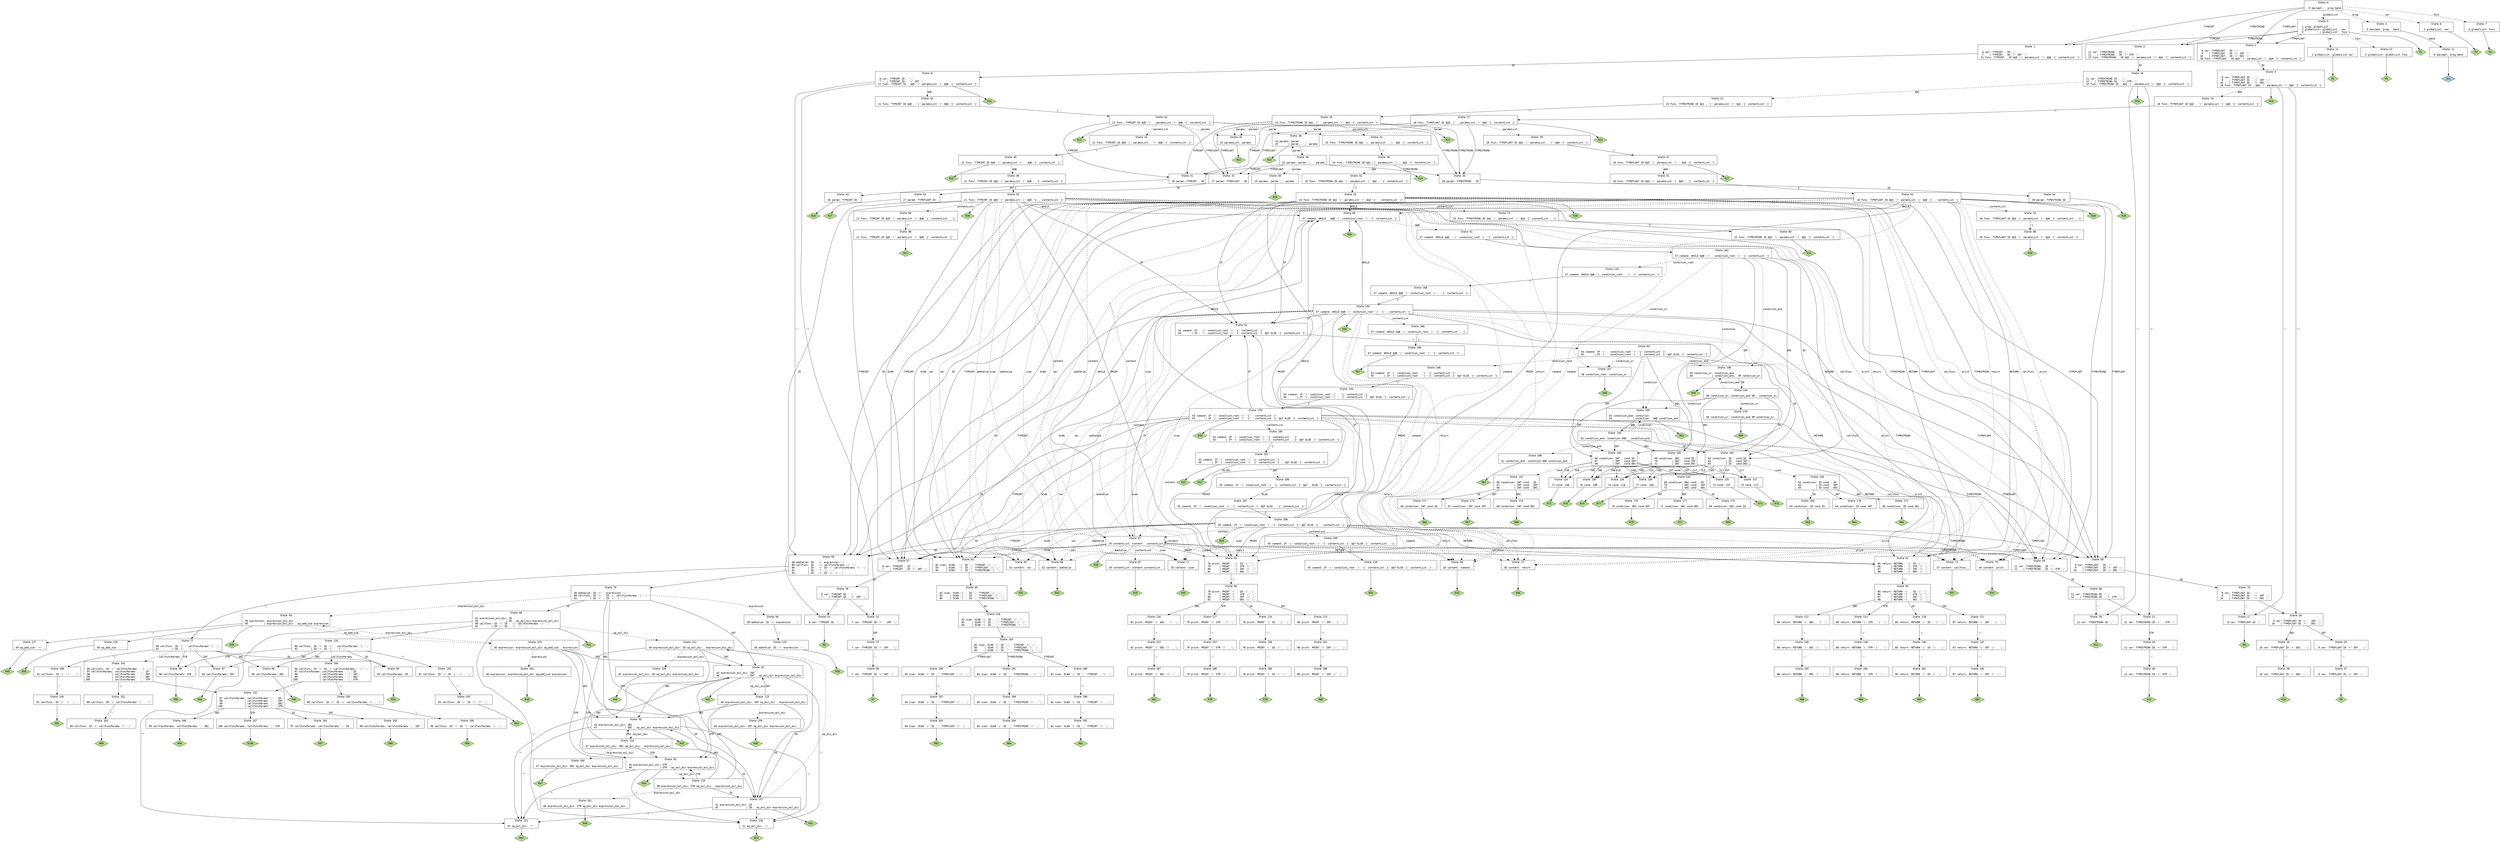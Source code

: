 // Generated by GNU Bison 3.5.1.
// Report bugs to <bug-bison@gnu.org>.
// Home page: <https://www.gnu.org/software/bison/>.

digraph "lang.y"
{
  node [fontname = courier, shape = box, colorscheme = paired6]
  edge [fontname = courier]

  0 [label="State 0\n\l  0 $accept: . prog $end\l"]
  0 -> 1 [style=solid label="TYPEINT"]
  0 -> 2 [style=solid label="TYPEFLOAT"]
  0 -> 3 [style=solid label="TYPESTRING"]
  0 -> 4 [style=dashed label="prog"]
  0 -> 5 [style=dashed label="globalList"]
  0 -> 6 [style=dashed label="var"]
  0 -> 7 [style=dashed label="func"]
  1 [label="State 1\n\l  6 var: TYPEINT . ID ';'\l  7    | TYPEINT . ID '=' INT ';'\l 21 func: TYPEINT . ID $@5 '(' paramsList ')' $@6 '{' contentList '}'\l"]
  1 -> 8 [style=solid label="ID"]
  2 [label="State 2\n\l  8 var: TYPEFLOAT . ID ';'\l  9    | TYPEFLOAT . ID '=' INT ';'\l 10    | TYPEFLOAT . ID '=' DEC ';'\l 18 func: TYPEFLOAT . ID $@3 '(' paramsList ')' $@4 '{' contentList '}'\l"]
  2 -> 9 [style=solid label="ID"]
  3 [label="State 3\n\l 11 var: TYPESTRING . ID ';'\l 12    | TYPESTRING . ID '=' STR ';'\l 15 func: TYPESTRING . ID $@1 '(' paramsList ')' $@2 '{' contentList '}'\l"]
  3 -> 10 [style=solid label="ID"]
  4 [label="State 4\n\l  0 $accept: prog . $end\l"]
  4 -> 11 [style=solid label="$end"]
  5 [label="State 5\n\l  1 prog: globalList .\l  2 globalList: globalList . var\l  5           | globalList . func\l"]
  5 -> 1 [style=solid label="TYPEINT"]
  5 -> 2 [style=solid label="TYPEFLOAT"]
  5 -> 3 [style=solid label="TYPESTRING"]
  5 -> 12 [style=dashed label="var"]
  5 -> 13 [style=dashed label="func"]
  5 -> "5R1" [style=solid]
 "5R1" [label="R1", fillcolor=3, shape=diamond, style=filled]
  6 [label="State 6\n\l  3 globalList: var .\l"]
  6 -> "6R3" [style=solid]
 "6R3" [label="R3", fillcolor=3, shape=diamond, style=filled]
  7 [label="State 7\n\l  4 globalList: func .\l"]
  7 -> "7R4" [style=solid]
 "7R4" [label="R4", fillcolor=3, shape=diamond, style=filled]
  8 [label="State 8\n\l  6 var: TYPEINT ID . ';'\l  7    | TYPEINT ID . '=' INT ';'\l 21 func: TYPEINT ID . $@5 '(' paramsList ')' $@6 '{' contentList '}'\l"]
  8 -> 14 [style=solid label="';'"]
  8 -> 15 [style=solid label="'='"]
  8 -> 16 [style=dashed label="$@5"]
  8 -> "8R19" [style=solid]
 "8R19" [label="R19", fillcolor=3, shape=diamond, style=filled]
  9 [label="State 9\n\l  8 var: TYPEFLOAT ID . ';'\l  9    | TYPEFLOAT ID . '=' INT ';'\l 10    | TYPEFLOAT ID . '=' DEC ';'\l 18 func: TYPEFLOAT ID . $@3 '(' paramsList ')' $@4 '{' contentList '}'\l"]
  9 -> 17 [style=solid label="';'"]
  9 -> 18 [style=solid label="'='"]
  9 -> 19 [style=dashed label="$@3"]
  9 -> "9R16" [style=solid]
 "9R16" [label="R16", fillcolor=3, shape=diamond, style=filled]
  10 [label="State 10\n\l 11 var: TYPESTRING ID . ';'\l 12    | TYPESTRING ID . '=' STR ';'\l 15 func: TYPESTRING ID . $@1 '(' paramsList ')' $@2 '{' contentList '}'\l"]
  10 -> 20 [style=solid label="';'"]
  10 -> 21 [style=solid label="'='"]
  10 -> 22 [style=dashed label="$@1"]
  10 -> "10R13" [style=solid]
 "10R13" [label="R13", fillcolor=3, shape=diamond, style=filled]
  11 [label="State 11\n\l  0 $accept: prog $end .\l"]
  11 -> "11R0" [style=solid]
 "11R0" [label="Acc", fillcolor=1, shape=diamond, style=filled]
  12 [label="State 12\n\l  2 globalList: globalList var .\l"]
  12 -> "12R2" [style=solid]
 "12R2" [label="R2", fillcolor=3, shape=diamond, style=filled]
  13 [label="State 13\n\l  5 globalList: globalList func .\l"]
  13 -> "13R5" [style=solid]
 "13R5" [label="R5", fillcolor=3, shape=diamond, style=filled]
  14 [label="State 14\n\l  6 var: TYPEINT ID ';' .\l"]
  14 -> "14R6" [style=solid]
 "14R6" [label="R6", fillcolor=3, shape=diamond, style=filled]
  15 [label="State 15\n\l  7 var: TYPEINT ID '=' . INT ';'\l"]
  15 -> 23 [style=solid label="INT"]
  16 [label="State 16\n\l 21 func: TYPEINT ID $@5 . '(' paramsList ')' $@6 '{' contentList '}'\l"]
  16 -> 24 [style=solid label="'('"]
  17 [label="State 17\n\l  8 var: TYPEFLOAT ID ';' .\l"]
  17 -> "17R8" [style=solid]
 "17R8" [label="R8", fillcolor=3, shape=diamond, style=filled]
  18 [label="State 18\n\l  9 var: TYPEFLOAT ID '=' . INT ';'\l 10    | TYPEFLOAT ID '=' . DEC ';'\l"]
  18 -> 25 [style=solid label="INT"]
  18 -> 26 [style=solid label="DEC"]
  19 [label="State 19\n\l 18 func: TYPEFLOAT ID $@3 . '(' paramsList ')' $@4 '{' contentList '}'\l"]
  19 -> 27 [style=solid label="'('"]
  20 [label="State 20\n\l 11 var: TYPESTRING ID ';' .\l"]
  20 -> "20R11" [style=solid]
 "20R11" [label="R11", fillcolor=3, shape=diamond, style=filled]
  21 [label="State 21\n\l 12 var: TYPESTRING ID '=' . STR ';'\l"]
  21 -> 28 [style=solid label="STR"]
  22 [label="State 22\n\l 15 func: TYPESTRING ID $@1 . '(' paramsList ')' $@2 '{' contentList '}'\l"]
  22 -> 29 [style=solid label="'('"]
  23 [label="State 23\n\l  7 var: TYPEINT ID '=' INT . ';'\l"]
  23 -> 30 [style=solid label="';'"]
  24 [label="State 24\n\l 21 func: TYPEINT ID $@5 '(' . paramsList ')' $@6 '{' contentList '}'\l"]
  24 -> 31 [style=solid label="TYPEINT"]
  24 -> 32 [style=solid label="TYPEFLOAT"]
  24 -> 33 [style=solid label="TYPESTRING"]
  24 -> 34 [style=dashed label="paramsList"]
  24 -> 35 [style=dashed label="params"]
  24 -> 36 [style=dashed label="param"]
  24 -> "24R23" [style=solid]
 "24R23" [label="R23", fillcolor=3, shape=diamond, style=filled]
  25 [label="State 25\n\l  9 var: TYPEFLOAT ID '=' INT . ';'\l"]
  25 -> 37 [style=solid label="';'"]
  26 [label="State 26\n\l 10 var: TYPEFLOAT ID '=' DEC . ';'\l"]
  26 -> 38 [style=solid label="';'"]
  27 [label="State 27\n\l 18 func: TYPEFLOAT ID $@3 '(' . paramsList ')' $@4 '{' contentList '}'\l"]
  27 -> 31 [style=solid label="TYPEINT"]
  27 -> 32 [style=solid label="TYPEFLOAT"]
  27 -> 33 [style=solid label="TYPESTRING"]
  27 -> 39 [style=dashed label="paramsList"]
  27 -> 35 [style=dashed label="params"]
  27 -> 36 [style=dashed label="param"]
  27 -> "27R23" [style=solid]
 "27R23" [label="R23", fillcolor=3, shape=diamond, style=filled]
  28 [label="State 28\n\l 12 var: TYPESTRING ID '=' STR . ';'\l"]
  28 -> 40 [style=solid label="';'"]
  29 [label="State 29\n\l 15 func: TYPESTRING ID $@1 '(' . paramsList ')' $@2 '{' contentList '}'\l"]
  29 -> 31 [style=solid label="TYPEINT"]
  29 -> 32 [style=solid label="TYPEFLOAT"]
  29 -> 33 [style=solid label="TYPESTRING"]
  29 -> 41 [style=dashed label="paramsList"]
  29 -> 35 [style=dashed label="params"]
  29 -> 36 [style=dashed label="param"]
  29 -> "29R23" [style=solid]
 "29R23" [label="R23", fillcolor=3, shape=diamond, style=filled]
  30 [label="State 30\n\l  7 var: TYPEINT ID '=' INT ';' .\l"]
  30 -> "30R7" [style=solid]
 "30R7" [label="R7", fillcolor=3, shape=diamond, style=filled]
  31 [label="State 31\n\l 26 param: TYPEINT . ID\l"]
  31 -> 42 [style=solid label="ID"]
  32 [label="State 32\n\l 27 param: TYPEFLOAT . ID\l"]
  32 -> 43 [style=solid label="ID"]
  33 [label="State 33\n\l 28 param: TYPESTRING . ID\l"]
  33 -> 44 [style=solid label="ID"]
  34 [label="State 34\n\l 21 func: TYPEINT ID $@5 '(' paramsList . ')' $@6 '{' contentList '}'\l"]
  34 -> 45 [style=solid label="')'"]
  35 [label="State 35\n\l 22 paramsList: params .\l"]
  35 -> "35R22" [style=solid]
 "35R22" [label="R22", fillcolor=3, shape=diamond, style=filled]
  36 [label="State 36\n\l 24 params: param .\l 25       | param . ',' params\l"]
  36 -> 46 [style=solid label="','"]
  36 -> "36R24" [style=solid]
 "36R24" [label="R24", fillcolor=3, shape=diamond, style=filled]
  37 [label="State 37\n\l  9 var: TYPEFLOAT ID '=' INT ';' .\l"]
  37 -> "37R9" [style=solid]
 "37R9" [label="R9", fillcolor=3, shape=diamond, style=filled]
  38 [label="State 38\n\l 10 var: TYPEFLOAT ID '=' DEC ';' .\l"]
  38 -> "38R10" [style=solid]
 "38R10" [label="R10", fillcolor=3, shape=diamond, style=filled]
  39 [label="State 39\n\l 18 func: TYPEFLOAT ID $@3 '(' paramsList . ')' $@4 '{' contentList '}'\l"]
  39 -> 47 [style=solid label="')'"]
  40 [label="State 40\n\l 12 var: TYPESTRING ID '=' STR ';' .\l"]
  40 -> "40R12" [style=solid]
 "40R12" [label="R12", fillcolor=3, shape=diamond, style=filled]
  41 [label="State 41\n\l 15 func: TYPESTRING ID $@1 '(' paramsList . ')' $@2 '{' contentList '}'\l"]
  41 -> 48 [style=solid label="')'"]
  42 [label="State 42\n\l 26 param: TYPEINT ID .\l"]
  42 -> "42R26" [style=solid]
 "42R26" [label="R26", fillcolor=3, shape=diamond, style=filled]
  43 [label="State 43\n\l 27 param: TYPEFLOAT ID .\l"]
  43 -> "43R27" [style=solid]
 "43R27" [label="R27", fillcolor=3, shape=diamond, style=filled]
  44 [label="State 44\n\l 28 param: TYPESTRING ID .\l"]
  44 -> "44R28" [style=solid]
 "44R28" [label="R28", fillcolor=3, shape=diamond, style=filled]
  45 [label="State 45\n\l 21 func: TYPEINT ID $@5 '(' paramsList ')' . $@6 '{' contentList '}'\l"]
  45 -> 49 [style=dashed label="$@6"]
  45 -> "45R20" [style=solid]
 "45R20" [label="R20", fillcolor=3, shape=diamond, style=filled]
  46 [label="State 46\n\l 25 params: param ',' . params\l"]
  46 -> 31 [style=solid label="TYPEINT"]
  46 -> 32 [style=solid label="TYPEFLOAT"]
  46 -> 33 [style=solid label="TYPESTRING"]
  46 -> 50 [style=dashed label="params"]
  46 -> 36 [style=dashed label="param"]
  47 [label="State 47\n\l 18 func: TYPEFLOAT ID $@3 '(' paramsList ')' . $@4 '{' contentList '}'\l"]
  47 -> 51 [style=dashed label="$@4"]
  47 -> "47R17" [style=solid]
 "47R17" [label="R17", fillcolor=3, shape=diamond, style=filled]
  48 [label="State 48\n\l 15 func: TYPESTRING ID $@1 '(' paramsList ')' . $@2 '{' contentList '}'\l"]
  48 -> 52 [style=dashed label="$@2"]
  48 -> "48R14" [style=solid]
 "48R14" [label="R14", fillcolor=3, shape=diamond, style=filled]
  49 [label="State 49\n\l 21 func: TYPEINT ID $@5 '(' paramsList ')' $@6 . '{' contentList '}'\l"]
  49 -> 53 [style=solid label="'{'"]
  50 [label="State 50\n\l 25 params: param ',' params .\l"]
  50 -> "50R25" [style=solid]
 "50R25" [label="R25", fillcolor=3, shape=diamond, style=filled]
  51 [label="State 51\n\l 18 func: TYPEFLOAT ID $@3 '(' paramsList ')' $@4 . '{' contentList '}'\l"]
  51 -> 54 [style=solid label="'{'"]
  52 [label="State 52\n\l 15 func: TYPESTRING ID $@1 '(' paramsList ')' $@2 . '{' contentList '}'\l"]
  52 -> 55 [style=solid label="'{'"]
  53 [label="State 53\n\l 21 func: TYPEINT ID $@5 '(' paramsList ')' $@6 '{' . contentList '}'\l"]
  53 -> 56 [style=solid label="ID"]
  53 -> 57 [style=solid label="TYPEINT"]
  53 -> 58 [style=solid label="TYPEFLOAT"]
  53 -> 59 [style=solid label="TYPESTRING"]
  53 -> 60 [style=solid label="WHILE"]
  53 -> 61 [style=solid label="IF"]
  53 -> 62 [style=solid label="RETURN"]
  53 -> 63 [style=solid label="PRINT"]
  53 -> 64 [style=solid label="SCAN"]
  53 -> 65 [style=dashed label="var"]
  53 -> 66 [style=dashed label="contentList"]
  53 -> 67 [style=dashed label="content"]
  53 -> 68 [style=dashed label="addValue"]
  53 -> 69 [style=dashed label="comand"]
  53 -> 70 [style=dashed label="print"]
  53 -> 71 [style=dashed label="scan"]
  53 -> 72 [style=dashed label="return"]
  53 -> 73 [style=dashed label="callFunc"]
  53 -> "53R30" [style=solid]
 "53R30" [label="R30", fillcolor=3, shape=diamond, style=filled]
  54 [label="State 54\n\l 18 func: TYPEFLOAT ID $@3 '(' paramsList ')' $@4 '{' . contentList '}'\l"]
  54 -> 56 [style=solid label="ID"]
  54 -> 57 [style=solid label="TYPEINT"]
  54 -> 58 [style=solid label="TYPEFLOAT"]
  54 -> 59 [style=solid label="TYPESTRING"]
  54 -> 60 [style=solid label="WHILE"]
  54 -> 61 [style=solid label="IF"]
  54 -> 62 [style=solid label="RETURN"]
  54 -> 63 [style=solid label="PRINT"]
  54 -> 64 [style=solid label="SCAN"]
  54 -> 65 [style=dashed label="var"]
  54 -> 74 [style=dashed label="contentList"]
  54 -> 67 [style=dashed label="content"]
  54 -> 68 [style=dashed label="addValue"]
  54 -> 69 [style=dashed label="comand"]
  54 -> 70 [style=dashed label="print"]
  54 -> 71 [style=dashed label="scan"]
  54 -> 72 [style=dashed label="return"]
  54 -> 73 [style=dashed label="callFunc"]
  54 -> "54R30" [style=solid]
 "54R30" [label="R30", fillcolor=3, shape=diamond, style=filled]
  55 [label="State 55\n\l 15 func: TYPESTRING ID $@1 '(' paramsList ')' $@2 '{' . contentList '}'\l"]
  55 -> 56 [style=solid label="ID"]
  55 -> 57 [style=solid label="TYPEINT"]
  55 -> 58 [style=solid label="TYPEFLOAT"]
  55 -> 59 [style=solid label="TYPESTRING"]
  55 -> 60 [style=solid label="WHILE"]
  55 -> 61 [style=solid label="IF"]
  55 -> 62 [style=solid label="RETURN"]
  55 -> 63 [style=solid label="PRINT"]
  55 -> 64 [style=solid label="SCAN"]
  55 -> 65 [style=dashed label="var"]
  55 -> 75 [style=dashed label="contentList"]
  55 -> 67 [style=dashed label="content"]
  55 -> 68 [style=dashed label="addValue"]
  55 -> 69 [style=dashed label="comand"]
  55 -> 70 [style=dashed label="print"]
  55 -> 71 [style=dashed label="scan"]
  55 -> 72 [style=dashed label="return"]
  55 -> 73 [style=dashed label="callFunc"]
  55 -> "55R30" [style=solid]
 "55R30" [label="R30", fillcolor=3, shape=diamond, style=filled]
  56 [label="State 56\n\l 38 addValue: ID . '=' expression ';'\l 89 callFunc: ID . '(' callFuncParams ')' ';'\l 90         | ID . '=' ID '(' callFuncParams ')' ';'\l 91         | ID . '(' ')' ';'\l 92         | ID . '=' ID '(' ')' ';'\l"]
  56 -> 76 [style=solid label="'='"]
  56 -> 77 [style=solid label="'('"]
  57 [label="State 57\n\l  6 var: TYPEINT . ID ';'\l  7    | TYPEINT . ID '=' INT ';'\l"]
  57 -> 78 [style=solid label="ID"]
  58 [label="State 58\n\l  8 var: TYPEFLOAT . ID ';'\l  9    | TYPEFLOAT . ID '=' INT ';'\l 10    | TYPEFLOAT . ID '=' DEC ';'\l"]
  58 -> 79 [style=solid label="ID"]
  59 [label="State 59\n\l 11 var: TYPESTRING . ID ';'\l 12    | TYPESTRING . ID '=' STR ';'\l"]
  59 -> 80 [style=solid label="ID"]
  60 [label="State 60\n\l 57 comand: WHILE . $@8 '(' condition_root ')' '{' contentList '}'\l"]
  60 -> 81 [style=dashed label="$@8"]
  60 -> "60R56" [style=solid]
 "60R56" [label="R56", fillcolor=3, shape=diamond, style=filled]
  61 [label="State 61\n\l 53 comand: IF . '(' condition_root ')' '{' contentList '}'\l 55       | IF . '(' condition_root ')' '{' contentList '}' $@7 ELSE '{' contentList '}'\l"]
  61 -> 82 [style=solid label="'('"]
  62 [label="State 62\n\l 85 return: RETURN . '(' ID ')' ';'\l 86       | RETURN . '(' STR ')' ';'\l 87       | RETURN . '(' INT ')' ';'\l 88       | RETURN . '(' DEC ')' ';'\l"]
  62 -> 83 [style=solid label="'('"]
  63 [label="State 63\n\l 78 print: PRINT . '(' ID ')' ';'\l 79      | PRINT . '(' STR ')' ';'\l 80      | PRINT . '(' INT ')' ';'\l 81      | PRINT . '(' DEC ')' ';'\l"]
  63 -> 84 [style=solid label="'('"]
  64 [label="State 64\n\l 82 scan: SCAN . '(' ID ',' TYPEINT ')' ';'\l 83     | SCAN . '(' ID ',' TYPEFLOAT ')' ';'\l 84     | SCAN . '(' ID ',' TYPESTRING ')' ';'\l"]
  64 -> 85 [style=solid label="'('"]
  65 [label="State 65\n\l 31 content: var .\l"]
  65 -> "65R31" [style=solid]
 "65R31" [label="R31", fillcolor=3, shape=diamond, style=filled]
  66 [label="State 66\n\l 21 func: TYPEINT ID $@5 '(' paramsList ')' $@6 '{' contentList . '}'\l"]
  66 -> 86 [style=solid label="'}'"]
  67 [label="State 67\n\l 29 contentList: content . contentList\l"]
  67 -> 56 [style=solid label="ID"]
  67 -> 57 [style=solid label="TYPEINT"]
  67 -> 58 [style=solid label="TYPEFLOAT"]
  67 -> 59 [style=solid label="TYPESTRING"]
  67 -> 60 [style=solid label="WHILE"]
  67 -> 61 [style=solid label="IF"]
  67 -> 62 [style=solid label="RETURN"]
  67 -> 63 [style=solid label="PRINT"]
  67 -> 64 [style=solid label="SCAN"]
  67 -> 65 [style=dashed label="var"]
  67 -> 87 [style=dashed label="contentList"]
  67 -> 67 [style=dashed label="content"]
  67 -> 68 [style=dashed label="addValue"]
  67 -> 69 [style=dashed label="comand"]
  67 -> 70 [style=dashed label="print"]
  67 -> 71 [style=dashed label="scan"]
  67 -> 72 [style=dashed label="return"]
  67 -> 73 [style=dashed label="callFunc"]
  67 -> "67R30" [style=solid]
 "67R30" [label="R30", fillcolor=3, shape=diamond, style=filled]
  68 [label="State 68\n\l 32 content: addValue .\l"]
  68 -> "68R32" [style=solid]
 "68R32" [label="R32", fillcolor=3, shape=diamond, style=filled]
  69 [label="State 69\n\l 33 content: comand .\l"]
  69 -> "69R33" [style=solid]
 "69R33" [label="R33", fillcolor=3, shape=diamond, style=filled]
  70 [label="State 70\n\l 34 content: print .\l"]
  70 -> "70R34" [style=solid]
 "70R34" [label="R34", fillcolor=3, shape=diamond, style=filled]
  71 [label="State 71\n\l 35 content: scan .\l"]
  71 -> "71R35" [style=solid]
 "71R35" [label="R35", fillcolor=3, shape=diamond, style=filled]
  72 [label="State 72\n\l 36 content: return .\l"]
  72 -> "72R36" [style=solid]
 "72R36" [label="R36", fillcolor=3, shape=diamond, style=filled]
  73 [label="State 73\n\l 37 content: callFunc .\l"]
  73 -> "73R37" [style=solid]
 "73R37" [label="R37", fillcolor=3, shape=diamond, style=filled]
  74 [label="State 74\n\l 18 func: TYPEFLOAT ID $@3 '(' paramsList ')' $@4 '{' contentList . '}'\l"]
  74 -> 88 [style=solid label="'}'"]
  75 [label="State 75\n\l 15 func: TYPESTRING ID $@1 '(' paramsList ')' $@2 '{' contentList . '}'\l"]
  75 -> 89 [style=solid label="'}'"]
  76 [label="State 76\n\l 38 addValue: ID '=' . expression ';'\l 90 callFunc: ID '=' . ID '(' callFuncParams ')' ';'\l 92         | ID '=' . ID '(' ')' ';'\l"]
  76 -> 90 [style=solid label="ID"]
  76 -> 91 [style=solid label="INT"]
  76 -> 92 [style=solid label="DEC"]
  76 -> 93 [style=solid label="STR"]
  76 -> 94 [style=dashed label="expression"]
  76 -> 95 [style=dashed label="expression_mul_div"]
  77 [label="State 77\n\l 89 callFunc: ID '(' . callFuncParams ')' ';'\l 91         | ID '(' . ')' ';'\l"]
  77 -> 96 [style=solid label="ID"]
  77 -> 97 [style=solid label="INT"]
  77 -> 98 [style=solid label="DEC"]
  77 -> 99 [style=solid label="STR"]
  77 -> 100 [style=solid label="')'"]
  77 -> 101 [style=dashed label="callFuncParams"]
  78 [label="State 78\n\l  6 var: TYPEINT ID . ';'\l  7    | TYPEINT ID . '=' INT ';'\l"]
  78 -> 14 [style=solid label="';'"]
  78 -> 15 [style=solid label="'='"]
  79 [label="State 79\n\l  8 var: TYPEFLOAT ID . ';'\l  9    | TYPEFLOAT ID . '=' INT ';'\l 10    | TYPEFLOAT ID . '=' DEC ';'\l"]
  79 -> 17 [style=solid label="';'"]
  79 -> 18 [style=solid label="'='"]
  80 [label="State 80\n\l 11 var: TYPESTRING ID . ';'\l 12    | TYPESTRING ID . '=' STR ';'\l"]
  80 -> 20 [style=solid label="';'"]
  80 -> 21 [style=solid label="'='"]
  81 [label="State 81\n\l 57 comand: WHILE $@8 . '(' condition_root ')' '{' contentList '}'\l"]
  81 -> 102 [style=solid label="'('"]
  82 [label="State 82\n\l 53 comand: IF '(' . condition_root ')' '{' contentList '}'\l 55       | IF '(' . condition_root ')' '{' contentList '}' $@7 ELSE '{' contentList '}'\l"]
  82 -> 103 [style=solid label="ID"]
  82 -> 104 [style=solid label="INT"]
  82 -> 105 [style=solid label="DEC"]
  82 -> 106 [style=dashed label="condition_root"]
  82 -> 107 [style=dashed label="condition_or"]
  82 -> 108 [style=dashed label="condition_and"]
  82 -> 109 [style=dashed label="condition"]
  83 [label="State 83\n\l 85 return: RETURN '(' . ID ')' ';'\l 86       | RETURN '(' . STR ')' ';'\l 87       | RETURN '(' . INT ')' ';'\l 88       | RETURN '(' . DEC ')' ';'\l"]
  83 -> 110 [style=solid label="ID"]
  83 -> 111 [style=solid label="INT"]
  83 -> 112 [style=solid label="DEC"]
  83 -> 113 [style=solid label="STR"]
  84 [label="State 84\n\l 78 print: PRINT '(' . ID ')' ';'\l 79      | PRINT '(' . STR ')' ';'\l 80      | PRINT '(' . INT ')' ';'\l 81      | PRINT '(' . DEC ')' ';'\l"]
  84 -> 114 [style=solid label="ID"]
  84 -> 115 [style=solid label="INT"]
  84 -> 116 [style=solid label="DEC"]
  84 -> 117 [style=solid label="STR"]
  85 [label="State 85\n\l 82 scan: SCAN '(' . ID ',' TYPEINT ')' ';'\l 83     | SCAN '(' . ID ',' TYPEFLOAT ')' ';'\l 84     | SCAN '(' . ID ',' TYPESTRING ')' ';'\l"]
  85 -> 118 [style=solid label="ID"]
  86 [label="State 86\n\l 21 func: TYPEINT ID $@5 '(' paramsList ')' $@6 '{' contentList '}' .\l"]
  86 -> "86R21" [style=solid]
 "86R21" [label="R21", fillcolor=3, shape=diamond, style=filled]
  87 [label="State 87\n\l 29 contentList: content contentList .\l"]
  87 -> "87R29" [style=solid]
 "87R29" [label="R29", fillcolor=3, shape=diamond, style=filled]
  88 [label="State 88\n\l 18 func: TYPEFLOAT ID $@3 '(' paramsList ')' $@4 '{' contentList '}' .\l"]
  88 -> "88R18" [style=solid]
 "88R18" [label="R18", fillcolor=3, shape=diamond, style=filled]
  89 [label="State 89\n\l 15 func: TYPESTRING ID $@1 '(' paramsList ')' $@2 '{' contentList '}' .\l"]
  89 -> "89R15" [style=solid]
 "89R15" [label="R15", fillcolor=3, shape=diamond, style=filled]
  90 [label="State 90\n\l 41 expression_mul_div: ID .\l 45                   | ID . op_mul_div expression_mul_div\l 90 callFunc: ID '=' ID . '(' callFuncParams ')' ';'\l 92         | ID '=' ID . '(' ')' ';'\l"]
  90 -> 119 [style=solid label="'('"]
  90 -> 120 [style=solid label="'/'"]
  90 -> 121 [style=solid label="'*'"]
  90 -> 122 [style=dashed label="op_mul_div"]
  90 -> "90R41" [style=solid]
 "90R41" [label="R41", fillcolor=3, shape=diamond, style=filled]
  91 [label="State 91\n\l 42 expression_mul_div: INT .\l 46                   | INT . op_mul_div expression_mul_div\l"]
  91 -> 120 [style=solid label="'/'"]
  91 -> 121 [style=solid label="'*'"]
  91 -> 123 [style=dashed label="op_mul_div"]
  91 -> "91R42" [style=solid]
 "91R42" [label="R42", fillcolor=3, shape=diamond, style=filled]
  92 [label="State 92\n\l 43 expression_mul_div: DEC .\l 47                   | DEC . op_mul_div expression_mul_div\l"]
  92 -> 120 [style=solid label="'/'"]
  92 -> 121 [style=solid label="'*'"]
  92 -> 124 [style=dashed label="op_mul_div"]
  92 -> "92R43" [style=solid]
 "92R43" [label="R43", fillcolor=3, shape=diamond, style=filled]
  93 [label="State 93\n\l 44 expression_mul_div: STR .\l 48                   | STR . op_mul_div expression_mul_div\l"]
  93 -> 120 [style=solid label="'/'"]
  93 -> 121 [style=solid label="'*'"]
  93 -> 125 [style=dashed label="op_mul_div"]
  93 -> "93R44" [style=solid]
 "93R44" [label="R44", fillcolor=3, shape=diamond, style=filled]
  94 [label="State 94\n\l 38 addValue: ID '=' expression . ';'\l"]
  94 -> 126 [style=solid label="';'"]
  95 [label="State 95\n\l 39 expression: expression_mul_div .\l 40           | expression_mul_div . op_add_sub expression\l"]
  95 -> 127 [style=solid label="'+'"]
  95 -> 128 [style=solid label="'-'"]
  95 -> 129 [style=dashed label="op_add_sub"]
  95 -> "95R39" [style=solid]
 "95R39" [label="R39", fillcolor=3, shape=diamond, style=filled]
  96 [label="State 96\n\l 93 callFuncParams: ID .\l"]
  96 -> "96R93" [style=solid]
 "96R93" [label="R93", fillcolor=3, shape=diamond, style=filled]
  97 [label="State 97\n\l 94 callFuncParams: INT .\l"]
  97 -> "97R94" [style=solid]
 "97R94" [label="R94", fillcolor=3, shape=diamond, style=filled]
  98 [label="State 98\n\l 95 callFuncParams: DEC .\l"]
  98 -> "98R95" [style=solid]
 "98R95" [label="R95", fillcolor=3, shape=diamond, style=filled]
  99 [label="State 99\n\l 96 callFuncParams: STR .\l"]
  99 -> "99R96" [style=solid]
 "99R96" [label="R96", fillcolor=3, shape=diamond, style=filled]
  100 [label="State 100\n\l 91 callFunc: ID '(' ')' . ';'\l"]
  100 -> 130 [style=solid label="';'"]
  101 [label="State 101\n\l 89 callFunc: ID '(' callFuncParams . ')' ';'\l 97 callFuncParams: callFuncParams . ',' ID\l 98               | callFuncParams . ',' INT\l 99               | callFuncParams . ',' DEC\l100               | callFuncParams . ',' STR\l"]
  101 -> 131 [style=solid label="')'"]
  101 -> 132 [style=solid label="','"]
  102 [label="State 102\n\l 57 comand: WHILE $@8 '(' . condition_root ')' '{' contentList '}'\l"]
  102 -> 103 [style=solid label="ID"]
  102 -> 104 [style=solid label="INT"]
  102 -> 105 [style=solid label="DEC"]
  102 -> 133 [style=dashed label="condition_root"]
  102 -> 107 [style=dashed label="condition_or"]
  102 -> 108 [style=dashed label="condition_and"]
  102 -> 109 [style=dashed label="condition"]
  103 [label="State 103\n\l 63 condition: ID . cond ID\l 64          | ID . cond INT\l 65          | ID . cond DEC\l"]
  103 -> 134 [style=solid label="CGE"]
  103 -> 135 [style=solid label="CGT"]
  103 -> 136 [style=solid label="CLE"]
  103 -> 137 [style=solid label="CLT"]
  103 -> 138 [style=solid label="CNE"]
  103 -> 139 [style=solid label="CEQ"]
  103 -> 140 [style=dashed label="cond"]
  104 [label="State 104\n\l 66 condition: INT . cond ID\l 67          | INT . cond INT\l 68          | INT . cond DEC\l"]
  104 -> 134 [style=solid label="CGE"]
  104 -> 135 [style=solid label="CGT"]
  104 -> 136 [style=solid label="CLE"]
  104 -> 137 [style=solid label="CLT"]
  104 -> 138 [style=solid label="CNE"]
  104 -> 139 [style=solid label="CEQ"]
  104 -> 141 [style=dashed label="cond"]
  105 [label="State 105\n\l 69 condition: DEC . cond ID\l 70          | DEC . cond INT\l 71          | DEC . cond DEC\l"]
  105 -> 134 [style=solid label="CGE"]
  105 -> 135 [style=solid label="CGT"]
  105 -> 136 [style=solid label="CLE"]
  105 -> 137 [style=solid label="CLT"]
  105 -> 138 [style=solid label="CNE"]
  105 -> 139 [style=solid label="CEQ"]
  105 -> 142 [style=dashed label="cond"]
  106 [label="State 106\n\l 53 comand: IF '(' condition_root . ')' '{' contentList '}'\l 55       | IF '(' condition_root . ')' '{' contentList '}' $@7 ELSE '{' contentList '}'\l"]
  106 -> 143 [style=solid label="')'"]
  107 [label="State 107\n\l 58 condition_root: condition_or .\l"]
  107 -> "107R58" [style=solid]
 "107R58" [label="R58", fillcolor=3, shape=diamond, style=filled]
  108 [label="State 108\n\l 59 condition_or: condition_and .\l 60             | condition_and . OR condition_or\l"]
  108 -> 144 [style=solid label="OR"]
  108 -> "108R59" [style=solid]
 "108R59" [label="R59", fillcolor=3, shape=diamond, style=filled]
  109 [label="State 109\n\l 61 condition_and: condition .\l 62              | condition . AND condition_and\l"]
  109 -> 145 [style=solid label="AND"]
  109 -> "109R61" [style=solid]
 "109R61" [label="R61", fillcolor=3, shape=diamond, style=filled]
  110 [label="State 110\n\l 85 return: RETURN '(' ID . ')' ';'\l"]
  110 -> 146 [style=solid label="')'"]
  111 [label="State 111\n\l 87 return: RETURN '(' INT . ')' ';'\l"]
  111 -> 147 [style=solid label="')'"]
  112 [label="State 112\n\l 88 return: RETURN '(' DEC . ')' ';'\l"]
  112 -> 148 [style=solid label="')'"]
  113 [label="State 113\n\l 86 return: RETURN '(' STR . ')' ';'\l"]
  113 -> 149 [style=solid label="')'"]
  114 [label="State 114\n\l 78 print: PRINT '(' ID . ')' ';'\l"]
  114 -> 150 [style=solid label="')'"]
  115 [label="State 115\n\l 80 print: PRINT '(' INT . ')' ';'\l"]
  115 -> 151 [style=solid label="')'"]
  116 [label="State 116\n\l 81 print: PRINT '(' DEC . ')' ';'\l"]
  116 -> 152 [style=solid label="')'"]
  117 [label="State 117\n\l 79 print: PRINT '(' STR . ')' ';'\l"]
  117 -> 153 [style=solid label="')'"]
  118 [label="State 118\n\l 82 scan: SCAN '(' ID . ',' TYPEINT ')' ';'\l 83     | SCAN '(' ID . ',' TYPEFLOAT ')' ';'\l 84     | SCAN '(' ID . ',' TYPESTRING ')' ';'\l"]
  118 -> 154 [style=solid label="','"]
  119 [label="State 119\n\l 90 callFunc: ID '=' ID '(' . callFuncParams ')' ';'\l 92         | ID '=' ID '(' . ')' ';'\l"]
  119 -> 96 [style=solid label="ID"]
  119 -> 97 [style=solid label="INT"]
  119 -> 98 [style=solid label="DEC"]
  119 -> 99 [style=solid label="STR"]
  119 -> 155 [style=solid label="')'"]
  119 -> 156 [style=dashed label="callFuncParams"]
  120 [label="State 120\n\l 51 op_mul_div: '/' .\l"]
  120 -> "120R51" [style=solid]
 "120R51" [label="R51", fillcolor=3, shape=diamond, style=filled]
  121 [label="State 121\n\l 52 op_mul_div: '*' .\l"]
  121 -> "121R52" [style=solid]
 "121R52" [label="R52", fillcolor=3, shape=diamond, style=filled]
  122 [label="State 122\n\l 45 expression_mul_div: ID op_mul_div . expression_mul_div\l"]
  122 -> 157 [style=solid label="ID"]
  122 -> 91 [style=solid label="INT"]
  122 -> 92 [style=solid label="DEC"]
  122 -> 93 [style=solid label="STR"]
  122 -> 158 [style=dashed label="expression_mul_div"]
  123 [label="State 123\n\l 46 expression_mul_div: INT op_mul_div . expression_mul_div\l"]
  123 -> 157 [style=solid label="ID"]
  123 -> 91 [style=solid label="INT"]
  123 -> 92 [style=solid label="DEC"]
  123 -> 93 [style=solid label="STR"]
  123 -> 159 [style=dashed label="expression_mul_div"]
  124 [label="State 124\n\l 47 expression_mul_div: DEC op_mul_div . expression_mul_div\l"]
  124 -> 157 [style=solid label="ID"]
  124 -> 91 [style=solid label="INT"]
  124 -> 92 [style=solid label="DEC"]
  124 -> 93 [style=solid label="STR"]
  124 -> 160 [style=dashed label="expression_mul_div"]
  125 [label="State 125\n\l 48 expression_mul_div: STR op_mul_div . expression_mul_div\l"]
  125 -> 157 [style=solid label="ID"]
  125 -> 91 [style=solid label="INT"]
  125 -> 92 [style=solid label="DEC"]
  125 -> 93 [style=solid label="STR"]
  125 -> 161 [style=dashed label="expression_mul_div"]
  126 [label="State 126\n\l 38 addValue: ID '=' expression ';' .\l"]
  126 -> "126R38" [style=solid]
 "126R38" [label="R38", fillcolor=3, shape=diamond, style=filled]
  127 [label="State 127\n\l 49 op_add_sub: '+' .\l"]
  127 -> "127R49" [style=solid]
 "127R49" [label="R49", fillcolor=3, shape=diamond, style=filled]
  128 [label="State 128\n\l 50 op_add_sub: '-' .\l"]
  128 -> "128R50" [style=solid]
 "128R50" [label="R50", fillcolor=3, shape=diamond, style=filled]
  129 [label="State 129\n\l 40 expression: expression_mul_div op_add_sub . expression\l"]
  129 -> 157 [style=solid label="ID"]
  129 -> 91 [style=solid label="INT"]
  129 -> 92 [style=solid label="DEC"]
  129 -> 93 [style=solid label="STR"]
  129 -> 162 [style=dashed label="expression"]
  129 -> 95 [style=dashed label="expression_mul_div"]
  130 [label="State 130\n\l 91 callFunc: ID '(' ')' ';' .\l"]
  130 -> "130R91" [style=solid]
 "130R91" [label="R91", fillcolor=3, shape=diamond, style=filled]
  131 [label="State 131\n\l 89 callFunc: ID '(' callFuncParams ')' . ';'\l"]
  131 -> 163 [style=solid label="';'"]
  132 [label="State 132\n\l 97 callFuncParams: callFuncParams ',' . ID\l 98               | callFuncParams ',' . INT\l 99               | callFuncParams ',' . DEC\l100               | callFuncParams ',' . STR\l"]
  132 -> 164 [style=solid label="ID"]
  132 -> 165 [style=solid label="INT"]
  132 -> 166 [style=solid label="DEC"]
  132 -> 167 [style=solid label="STR"]
  133 [label="State 133\n\l 57 comand: WHILE $@8 '(' condition_root . ')' '{' contentList '}'\l"]
  133 -> 168 [style=solid label="')'"]
  134 [label="State 134\n\l 72 cond: CGE .\l"]
  134 -> "134R72" [style=solid]
 "134R72" [label="R72", fillcolor=3, shape=diamond, style=filled]
  135 [label="State 135\n\l 73 cond: CGT .\l"]
  135 -> "135R73" [style=solid]
 "135R73" [label="R73", fillcolor=3, shape=diamond, style=filled]
  136 [label="State 136\n\l 74 cond: CLE .\l"]
  136 -> "136R74" [style=solid]
 "136R74" [label="R74", fillcolor=3, shape=diamond, style=filled]
  137 [label="State 137\n\l 75 cond: CLT .\l"]
  137 -> "137R75" [style=solid]
 "137R75" [label="R75", fillcolor=3, shape=diamond, style=filled]
  138 [label="State 138\n\l 76 cond: CNE .\l"]
  138 -> "138R76" [style=solid]
 "138R76" [label="R76", fillcolor=3, shape=diamond, style=filled]
  139 [label="State 139\n\l 77 cond: CEQ .\l"]
  139 -> "139R77" [style=solid]
 "139R77" [label="R77", fillcolor=3, shape=diamond, style=filled]
  140 [label="State 140\n\l 63 condition: ID cond . ID\l 64          | ID cond . INT\l 65          | ID cond . DEC\l"]
  140 -> 169 [style=solid label="ID"]
  140 -> 170 [style=solid label="INT"]
  140 -> 171 [style=solid label="DEC"]
  141 [label="State 141\n\l 66 condition: INT cond . ID\l 67          | INT cond . INT\l 68          | INT cond . DEC\l"]
  141 -> 172 [style=solid label="ID"]
  141 -> 173 [style=solid label="INT"]
  141 -> 174 [style=solid label="DEC"]
  142 [label="State 142\n\l 69 condition: DEC cond . ID\l 70          | DEC cond . INT\l 71          | DEC cond . DEC\l"]
  142 -> 175 [style=solid label="ID"]
  142 -> 176 [style=solid label="INT"]
  142 -> 177 [style=solid label="DEC"]
  143 [label="State 143\n\l 53 comand: IF '(' condition_root ')' . '{' contentList '}'\l 55       | IF '(' condition_root ')' . '{' contentList '}' $@7 ELSE '{' contentList '}'\l"]
  143 -> 178 [style=solid label="'{'"]
  144 [label="State 144\n\l 60 condition_or: condition_and OR . condition_or\l"]
  144 -> 103 [style=solid label="ID"]
  144 -> 104 [style=solid label="INT"]
  144 -> 105 [style=solid label="DEC"]
  144 -> 179 [style=dashed label="condition_or"]
  144 -> 108 [style=dashed label="condition_and"]
  144 -> 109 [style=dashed label="condition"]
  145 [label="State 145\n\l 62 condition_and: condition AND . condition_and\l"]
  145 -> 103 [style=solid label="ID"]
  145 -> 104 [style=solid label="INT"]
  145 -> 105 [style=solid label="DEC"]
  145 -> 180 [style=dashed label="condition_and"]
  145 -> 109 [style=dashed label="condition"]
  146 [label="State 146\n\l 85 return: RETURN '(' ID ')' . ';'\l"]
  146 -> 181 [style=solid label="';'"]
  147 [label="State 147\n\l 87 return: RETURN '(' INT ')' . ';'\l"]
  147 -> 182 [style=solid label="';'"]
  148 [label="State 148\n\l 88 return: RETURN '(' DEC ')' . ';'\l"]
  148 -> 183 [style=solid label="';'"]
  149 [label="State 149\n\l 86 return: RETURN '(' STR ')' . ';'\l"]
  149 -> 184 [style=solid label="';'"]
  150 [label="State 150\n\l 78 print: PRINT '(' ID ')' . ';'\l"]
  150 -> 185 [style=solid label="';'"]
  151 [label="State 151\n\l 80 print: PRINT '(' INT ')' . ';'\l"]
  151 -> 186 [style=solid label="';'"]
  152 [label="State 152\n\l 81 print: PRINT '(' DEC ')' . ';'\l"]
  152 -> 187 [style=solid label="';'"]
  153 [label="State 153\n\l 79 print: PRINT '(' STR ')' . ';'\l"]
  153 -> 188 [style=solid label="';'"]
  154 [label="State 154\n\l 82 scan: SCAN '(' ID ',' . TYPEINT ')' ';'\l 83     | SCAN '(' ID ',' . TYPEFLOAT ')' ';'\l 84     | SCAN '(' ID ',' . TYPESTRING ')' ';'\l"]
  154 -> 189 [style=solid label="TYPEINT"]
  154 -> 190 [style=solid label="TYPEFLOAT"]
  154 -> 191 [style=solid label="TYPESTRING"]
  155 [label="State 155\n\l 92 callFunc: ID '=' ID '(' ')' . ';'\l"]
  155 -> 192 [style=solid label="';'"]
  156 [label="State 156\n\l 90 callFunc: ID '=' ID '(' callFuncParams . ')' ';'\l 97 callFuncParams: callFuncParams . ',' ID\l 98               | callFuncParams . ',' INT\l 99               | callFuncParams . ',' DEC\l100               | callFuncParams . ',' STR\l"]
  156 -> 193 [style=solid label="')'"]
  156 -> 132 [style=solid label="','"]
  157 [label="State 157\n\l 41 expression_mul_div: ID .\l 45                   | ID . op_mul_div expression_mul_div\l"]
  157 -> 120 [style=solid label="'/'"]
  157 -> 121 [style=solid label="'*'"]
  157 -> 122 [style=dashed label="op_mul_div"]
  157 -> "157R41" [style=solid]
 "157R41" [label="R41", fillcolor=3, shape=diamond, style=filled]
  158 [label="State 158\n\l 45 expression_mul_div: ID op_mul_div expression_mul_div .\l"]
  158 -> "158R45" [style=solid]
 "158R45" [label="R45", fillcolor=3, shape=diamond, style=filled]
  159 [label="State 159\n\l 46 expression_mul_div: INT op_mul_div expression_mul_div .\l"]
  159 -> "159R46" [style=solid]
 "159R46" [label="R46", fillcolor=3, shape=diamond, style=filled]
  160 [label="State 160\n\l 47 expression_mul_div: DEC op_mul_div expression_mul_div .\l"]
  160 -> "160R47" [style=solid]
 "160R47" [label="R47", fillcolor=3, shape=diamond, style=filled]
  161 [label="State 161\n\l 48 expression_mul_div: STR op_mul_div expression_mul_div .\l"]
  161 -> "161R48" [style=solid]
 "161R48" [label="R48", fillcolor=3, shape=diamond, style=filled]
  162 [label="State 162\n\l 40 expression: expression_mul_div op_add_sub expression .\l"]
  162 -> "162R40" [style=solid]
 "162R40" [label="R40", fillcolor=3, shape=diamond, style=filled]
  163 [label="State 163\n\l 89 callFunc: ID '(' callFuncParams ')' ';' .\l"]
  163 -> "163R89" [style=solid]
 "163R89" [label="R89", fillcolor=3, shape=diamond, style=filled]
  164 [label="State 164\n\l 97 callFuncParams: callFuncParams ',' ID .\l"]
  164 -> "164R97" [style=solid]
 "164R97" [label="R97", fillcolor=3, shape=diamond, style=filled]
  165 [label="State 165\n\l 98 callFuncParams: callFuncParams ',' INT .\l"]
  165 -> "165R98" [style=solid]
 "165R98" [label="R98", fillcolor=3, shape=diamond, style=filled]
  166 [label="State 166\n\l 99 callFuncParams: callFuncParams ',' DEC .\l"]
  166 -> "166R99" [style=solid]
 "166R99" [label="R99", fillcolor=3, shape=diamond, style=filled]
  167 [label="State 167\n\l100 callFuncParams: callFuncParams ',' STR .\l"]
  167 -> "167R100" [style=solid]
 "167R100" [label="R100", fillcolor=3, shape=diamond, style=filled]
  168 [label="State 168\n\l 57 comand: WHILE $@8 '(' condition_root ')' . '{' contentList '}'\l"]
  168 -> 194 [style=solid label="'{'"]
  169 [label="State 169\n\l 63 condition: ID cond ID .\l"]
  169 -> "169R63" [style=solid]
 "169R63" [label="R63", fillcolor=3, shape=diamond, style=filled]
  170 [label="State 170\n\l 64 condition: ID cond INT .\l"]
  170 -> "170R64" [style=solid]
 "170R64" [label="R64", fillcolor=3, shape=diamond, style=filled]
  171 [label="State 171\n\l 65 condition: ID cond DEC .\l"]
  171 -> "171R65" [style=solid]
 "171R65" [label="R65", fillcolor=3, shape=diamond, style=filled]
  172 [label="State 172\n\l 66 condition: INT cond ID .\l"]
  172 -> "172R66" [style=solid]
 "172R66" [label="R66", fillcolor=3, shape=diamond, style=filled]
  173 [label="State 173\n\l 67 condition: INT cond INT .\l"]
  173 -> "173R67" [style=solid]
 "173R67" [label="R67", fillcolor=3, shape=diamond, style=filled]
  174 [label="State 174\n\l 68 condition: INT cond DEC .\l"]
  174 -> "174R68" [style=solid]
 "174R68" [label="R68", fillcolor=3, shape=diamond, style=filled]
  175 [label="State 175\n\l 69 condition: DEC cond ID .\l"]
  175 -> "175R69" [style=solid]
 "175R69" [label="R69", fillcolor=3, shape=diamond, style=filled]
  176 [label="State 176\n\l 70 condition: DEC cond INT .\l"]
  176 -> "176R70" [style=solid]
 "176R70" [label="R70", fillcolor=3, shape=diamond, style=filled]
  177 [label="State 177\n\l 71 condition: DEC cond DEC .\l"]
  177 -> "177R71" [style=solid]
 "177R71" [label="R71", fillcolor=3, shape=diamond, style=filled]
  178 [label="State 178\n\l 53 comand: IF '(' condition_root ')' '{' . contentList '}'\l 55       | IF '(' condition_root ')' '{' . contentList '}' $@7 ELSE '{' contentList '}'\l"]
  178 -> 56 [style=solid label="ID"]
  178 -> 57 [style=solid label="TYPEINT"]
  178 -> 58 [style=solid label="TYPEFLOAT"]
  178 -> 59 [style=solid label="TYPESTRING"]
  178 -> 60 [style=solid label="WHILE"]
  178 -> 61 [style=solid label="IF"]
  178 -> 62 [style=solid label="RETURN"]
  178 -> 63 [style=solid label="PRINT"]
  178 -> 64 [style=solid label="SCAN"]
  178 -> 65 [style=dashed label="var"]
  178 -> 195 [style=dashed label="contentList"]
  178 -> 67 [style=dashed label="content"]
  178 -> 68 [style=dashed label="addValue"]
  178 -> 69 [style=dashed label="comand"]
  178 -> 70 [style=dashed label="print"]
  178 -> 71 [style=dashed label="scan"]
  178 -> 72 [style=dashed label="return"]
  178 -> 73 [style=dashed label="callFunc"]
  178 -> "178R30" [style=solid]
 "178R30" [label="R30", fillcolor=3, shape=diamond, style=filled]
  179 [label="State 179\n\l 60 condition_or: condition_and OR condition_or .\l"]
  179 -> "179R60" [style=solid]
 "179R60" [label="R60", fillcolor=3, shape=diamond, style=filled]
  180 [label="State 180\n\l 62 condition_and: condition AND condition_and .\l"]
  180 -> "180R62" [style=solid]
 "180R62" [label="R62", fillcolor=3, shape=diamond, style=filled]
  181 [label="State 181\n\l 85 return: RETURN '(' ID ')' ';' .\l"]
  181 -> "181R85" [style=solid]
 "181R85" [label="R85", fillcolor=3, shape=diamond, style=filled]
  182 [label="State 182\n\l 87 return: RETURN '(' INT ')' ';' .\l"]
  182 -> "182R87" [style=solid]
 "182R87" [label="R87", fillcolor=3, shape=diamond, style=filled]
  183 [label="State 183\n\l 88 return: RETURN '(' DEC ')' ';' .\l"]
  183 -> "183R88" [style=solid]
 "183R88" [label="R88", fillcolor=3, shape=diamond, style=filled]
  184 [label="State 184\n\l 86 return: RETURN '(' STR ')' ';' .\l"]
  184 -> "184R86" [style=solid]
 "184R86" [label="R86", fillcolor=3, shape=diamond, style=filled]
  185 [label="State 185\n\l 78 print: PRINT '(' ID ')' ';' .\l"]
  185 -> "185R78" [style=solid]
 "185R78" [label="R78", fillcolor=3, shape=diamond, style=filled]
  186 [label="State 186\n\l 80 print: PRINT '(' INT ')' ';' .\l"]
  186 -> "186R80" [style=solid]
 "186R80" [label="R80", fillcolor=3, shape=diamond, style=filled]
  187 [label="State 187\n\l 81 print: PRINT '(' DEC ')' ';' .\l"]
  187 -> "187R81" [style=solid]
 "187R81" [label="R81", fillcolor=3, shape=diamond, style=filled]
  188 [label="State 188\n\l 79 print: PRINT '(' STR ')' ';' .\l"]
  188 -> "188R79" [style=solid]
 "188R79" [label="R79", fillcolor=3, shape=diamond, style=filled]
  189 [label="State 189\n\l 82 scan: SCAN '(' ID ',' TYPEINT . ')' ';'\l"]
  189 -> 196 [style=solid label="')'"]
  190 [label="State 190\n\l 83 scan: SCAN '(' ID ',' TYPEFLOAT . ')' ';'\l"]
  190 -> 197 [style=solid label="')'"]
  191 [label="State 191\n\l 84 scan: SCAN '(' ID ',' TYPESTRING . ')' ';'\l"]
  191 -> 198 [style=solid label="')'"]
  192 [label="State 192\n\l 92 callFunc: ID '=' ID '(' ')' ';' .\l"]
  192 -> "192R92" [style=solid]
 "192R92" [label="R92", fillcolor=3, shape=diamond, style=filled]
  193 [label="State 193\n\l 90 callFunc: ID '=' ID '(' callFuncParams ')' . ';'\l"]
  193 -> 199 [style=solid label="';'"]
  194 [label="State 194\n\l 57 comand: WHILE $@8 '(' condition_root ')' '{' . contentList '}'\l"]
  194 -> 56 [style=solid label="ID"]
  194 -> 57 [style=solid label="TYPEINT"]
  194 -> 58 [style=solid label="TYPEFLOAT"]
  194 -> 59 [style=solid label="TYPESTRING"]
  194 -> 60 [style=solid label="WHILE"]
  194 -> 61 [style=solid label="IF"]
  194 -> 62 [style=solid label="RETURN"]
  194 -> 63 [style=solid label="PRINT"]
  194 -> 64 [style=solid label="SCAN"]
  194 -> 65 [style=dashed label="var"]
  194 -> 200 [style=dashed label="contentList"]
  194 -> 67 [style=dashed label="content"]
  194 -> 68 [style=dashed label="addValue"]
  194 -> 69 [style=dashed label="comand"]
  194 -> 70 [style=dashed label="print"]
  194 -> 71 [style=dashed label="scan"]
  194 -> 72 [style=dashed label="return"]
  194 -> 73 [style=dashed label="callFunc"]
  194 -> "194R30" [style=solid]
 "194R30" [label="R30", fillcolor=3, shape=diamond, style=filled]
  195 [label="State 195\n\l 53 comand: IF '(' condition_root ')' '{' contentList . '}'\l 55       | IF '(' condition_root ')' '{' contentList . '}' $@7 ELSE '{' contentList '}'\l"]
  195 -> 201 [style=solid label="'}'"]
  196 [label="State 196\n\l 82 scan: SCAN '(' ID ',' TYPEINT ')' . ';'\l"]
  196 -> 202 [style=solid label="';'"]
  197 [label="State 197\n\l 83 scan: SCAN '(' ID ',' TYPEFLOAT ')' . ';'\l"]
  197 -> 203 [style=solid label="';'"]
  198 [label="State 198\n\l 84 scan: SCAN '(' ID ',' TYPESTRING ')' . ';'\l"]
  198 -> 204 [style=solid label="';'"]
  199 [label="State 199\n\l 90 callFunc: ID '=' ID '(' callFuncParams ')' ';' .\l"]
  199 -> "199R90" [style=solid]
 "199R90" [label="R90", fillcolor=3, shape=diamond, style=filled]
  200 [label="State 200\n\l 57 comand: WHILE $@8 '(' condition_root ')' '{' contentList . '}'\l"]
  200 -> 205 [style=solid label="'}'"]
  201 [label="State 201\n\l 53 comand: IF '(' condition_root ')' '{' contentList '}' .\l 55       | IF '(' condition_root ')' '{' contentList '}' . $@7 ELSE '{' contentList '}'\l"]
  201 -> 206 [style=dashed label="$@7"]
  201 -> "201R53" [style=solid]
 "201R53" [label="R53", fillcolor=3, shape=diamond, style=filled]
  201 -> "201R54" [label="[ELSE]", style=solid]
 "201R54" [label="R54", fillcolor=3, shape=diamond, style=filled]
  202 [label="State 202\n\l 82 scan: SCAN '(' ID ',' TYPEINT ')' ';' .\l"]
  202 -> "202R82" [style=solid]
 "202R82" [label="R82", fillcolor=3, shape=diamond, style=filled]
  203 [label="State 203\n\l 83 scan: SCAN '(' ID ',' TYPEFLOAT ')' ';' .\l"]
  203 -> "203R83" [style=solid]
 "203R83" [label="R83", fillcolor=3, shape=diamond, style=filled]
  204 [label="State 204\n\l 84 scan: SCAN '(' ID ',' TYPESTRING ')' ';' .\l"]
  204 -> "204R84" [style=solid]
 "204R84" [label="R84", fillcolor=3, shape=diamond, style=filled]
  205 [label="State 205\n\l 57 comand: WHILE $@8 '(' condition_root ')' '{' contentList '}' .\l"]
  205 -> "205R57" [style=solid]
 "205R57" [label="R57", fillcolor=3, shape=diamond, style=filled]
  206 [label="State 206\n\l 55 comand: IF '(' condition_root ')' '{' contentList '}' $@7 . ELSE '{' contentList '}'\l"]
  206 -> 207 [style=solid label="ELSE"]
  207 [label="State 207\n\l 55 comand: IF '(' condition_root ')' '{' contentList '}' $@7 ELSE . '{' contentList '}'\l"]
  207 -> 208 [style=solid label="'{'"]
  208 [label="State 208\n\l 55 comand: IF '(' condition_root ')' '{' contentList '}' $@7 ELSE '{' . contentList '}'\l"]
  208 -> 56 [style=solid label="ID"]
  208 -> 57 [style=solid label="TYPEINT"]
  208 -> 58 [style=solid label="TYPEFLOAT"]
  208 -> 59 [style=solid label="TYPESTRING"]
  208 -> 60 [style=solid label="WHILE"]
  208 -> 61 [style=solid label="IF"]
  208 -> 62 [style=solid label="RETURN"]
  208 -> 63 [style=solid label="PRINT"]
  208 -> 64 [style=solid label="SCAN"]
  208 -> 65 [style=dashed label="var"]
  208 -> 209 [style=dashed label="contentList"]
  208 -> 67 [style=dashed label="content"]
  208 -> 68 [style=dashed label="addValue"]
  208 -> 69 [style=dashed label="comand"]
  208 -> 70 [style=dashed label="print"]
  208 -> 71 [style=dashed label="scan"]
  208 -> 72 [style=dashed label="return"]
  208 -> 73 [style=dashed label="callFunc"]
  208 -> "208R30" [style=solid]
 "208R30" [label="R30", fillcolor=3, shape=diamond, style=filled]
  209 [label="State 209\n\l 55 comand: IF '(' condition_root ')' '{' contentList '}' $@7 ELSE '{' contentList . '}'\l"]
  209 -> 210 [style=solid label="'}'"]
  210 [label="State 210\n\l 55 comand: IF '(' condition_root ')' '{' contentList '}' $@7 ELSE '{' contentList '}' .\l"]
  210 -> "210R55" [style=solid]
 "210R55" [label="R55", fillcolor=3, shape=diamond, style=filled]
}
